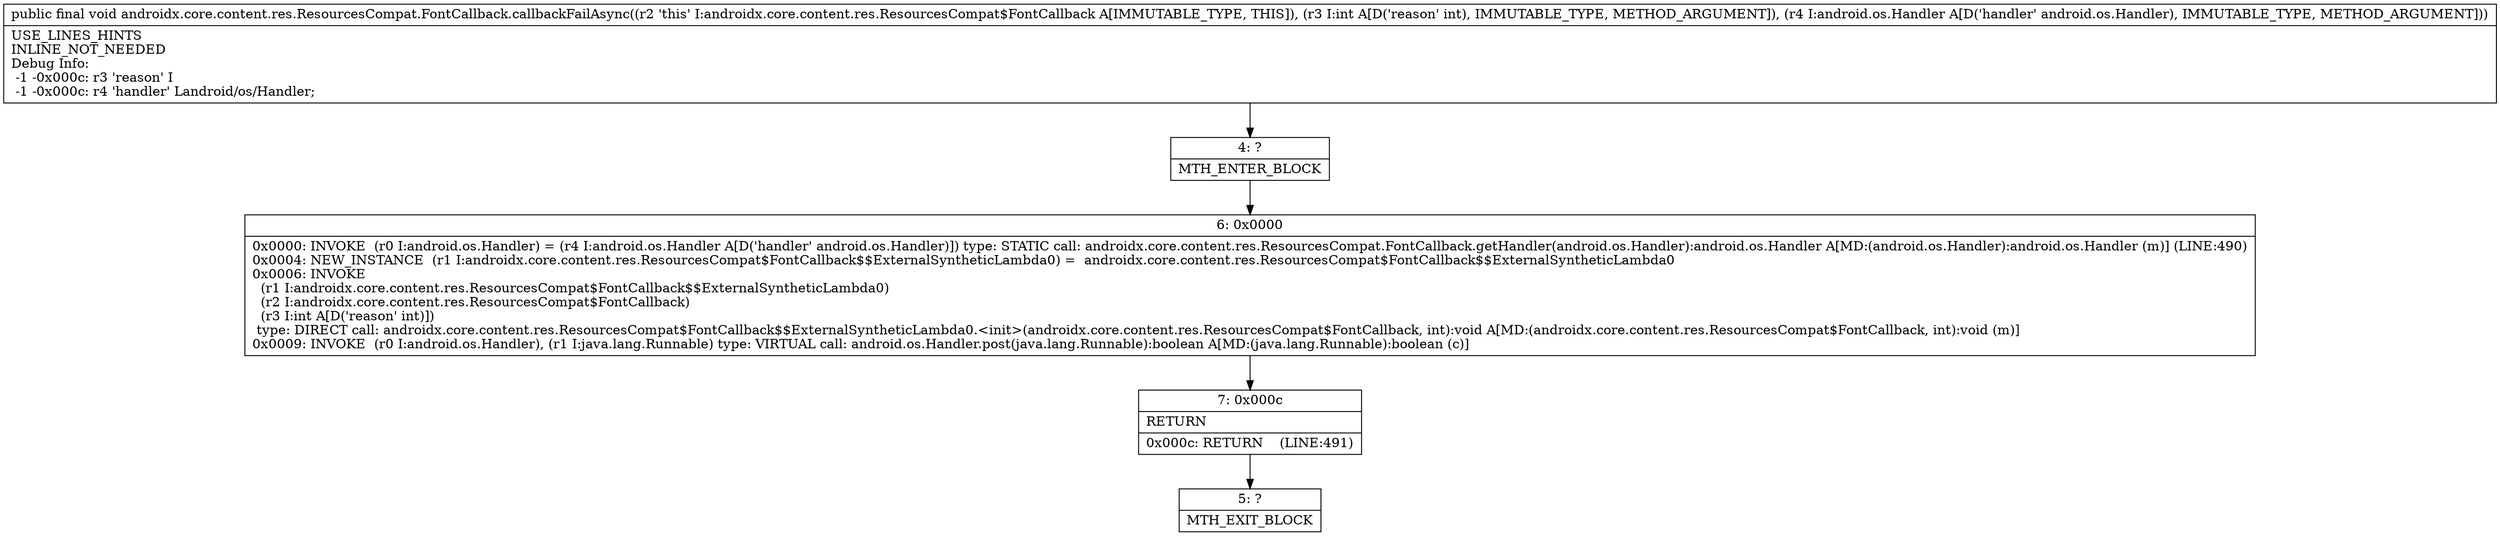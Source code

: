 digraph "CFG forandroidx.core.content.res.ResourcesCompat.FontCallback.callbackFailAsync(ILandroid\/os\/Handler;)V" {
Node_4 [shape=record,label="{4\:\ ?|MTH_ENTER_BLOCK\l}"];
Node_6 [shape=record,label="{6\:\ 0x0000|0x0000: INVOKE  (r0 I:android.os.Handler) = (r4 I:android.os.Handler A[D('handler' android.os.Handler)]) type: STATIC call: androidx.core.content.res.ResourcesCompat.FontCallback.getHandler(android.os.Handler):android.os.Handler A[MD:(android.os.Handler):android.os.Handler (m)] (LINE:490)\l0x0004: NEW_INSTANCE  (r1 I:androidx.core.content.res.ResourcesCompat$FontCallback$$ExternalSyntheticLambda0) =  androidx.core.content.res.ResourcesCompat$FontCallback$$ExternalSyntheticLambda0 \l0x0006: INVOKE  \l  (r1 I:androidx.core.content.res.ResourcesCompat$FontCallback$$ExternalSyntheticLambda0)\l  (r2 I:androidx.core.content.res.ResourcesCompat$FontCallback)\l  (r3 I:int A[D('reason' int)])\l type: DIRECT call: androidx.core.content.res.ResourcesCompat$FontCallback$$ExternalSyntheticLambda0.\<init\>(androidx.core.content.res.ResourcesCompat$FontCallback, int):void A[MD:(androidx.core.content.res.ResourcesCompat$FontCallback, int):void (m)]\l0x0009: INVOKE  (r0 I:android.os.Handler), (r1 I:java.lang.Runnable) type: VIRTUAL call: android.os.Handler.post(java.lang.Runnable):boolean A[MD:(java.lang.Runnable):boolean (c)]\l}"];
Node_7 [shape=record,label="{7\:\ 0x000c|RETURN\l|0x000c: RETURN    (LINE:491)\l}"];
Node_5 [shape=record,label="{5\:\ ?|MTH_EXIT_BLOCK\l}"];
MethodNode[shape=record,label="{public final void androidx.core.content.res.ResourcesCompat.FontCallback.callbackFailAsync((r2 'this' I:androidx.core.content.res.ResourcesCompat$FontCallback A[IMMUTABLE_TYPE, THIS]), (r3 I:int A[D('reason' int), IMMUTABLE_TYPE, METHOD_ARGUMENT]), (r4 I:android.os.Handler A[D('handler' android.os.Handler), IMMUTABLE_TYPE, METHOD_ARGUMENT]))  | USE_LINES_HINTS\lINLINE_NOT_NEEDED\lDebug Info:\l  \-1 \-0x000c: r3 'reason' I\l  \-1 \-0x000c: r4 'handler' Landroid\/os\/Handler;\l}"];
MethodNode -> Node_4;Node_4 -> Node_6;
Node_6 -> Node_7;
Node_7 -> Node_5;
}


